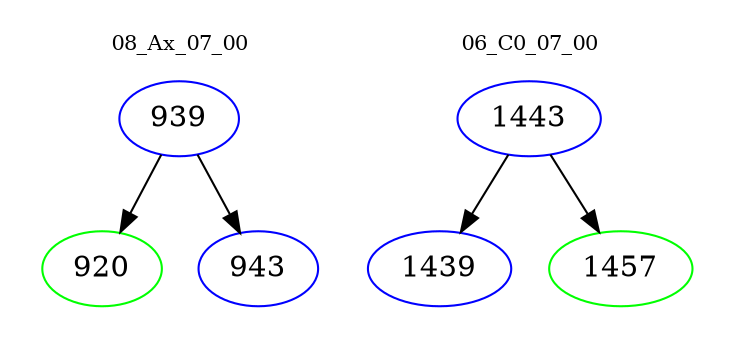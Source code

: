 digraph{
subgraph cluster_0 {
color = white
label = "08_Ax_07_00";
fontsize=10;
T0_939 [label="939", color="blue"]
T0_939 -> T0_920 [color="black"]
T0_920 [label="920", color="green"]
T0_939 -> T0_943 [color="black"]
T0_943 [label="943", color="blue"]
}
subgraph cluster_1 {
color = white
label = "06_C0_07_00";
fontsize=10;
T1_1443 [label="1443", color="blue"]
T1_1443 -> T1_1439 [color="black"]
T1_1439 [label="1439", color="blue"]
T1_1443 -> T1_1457 [color="black"]
T1_1457 [label="1457", color="green"]
}
}
